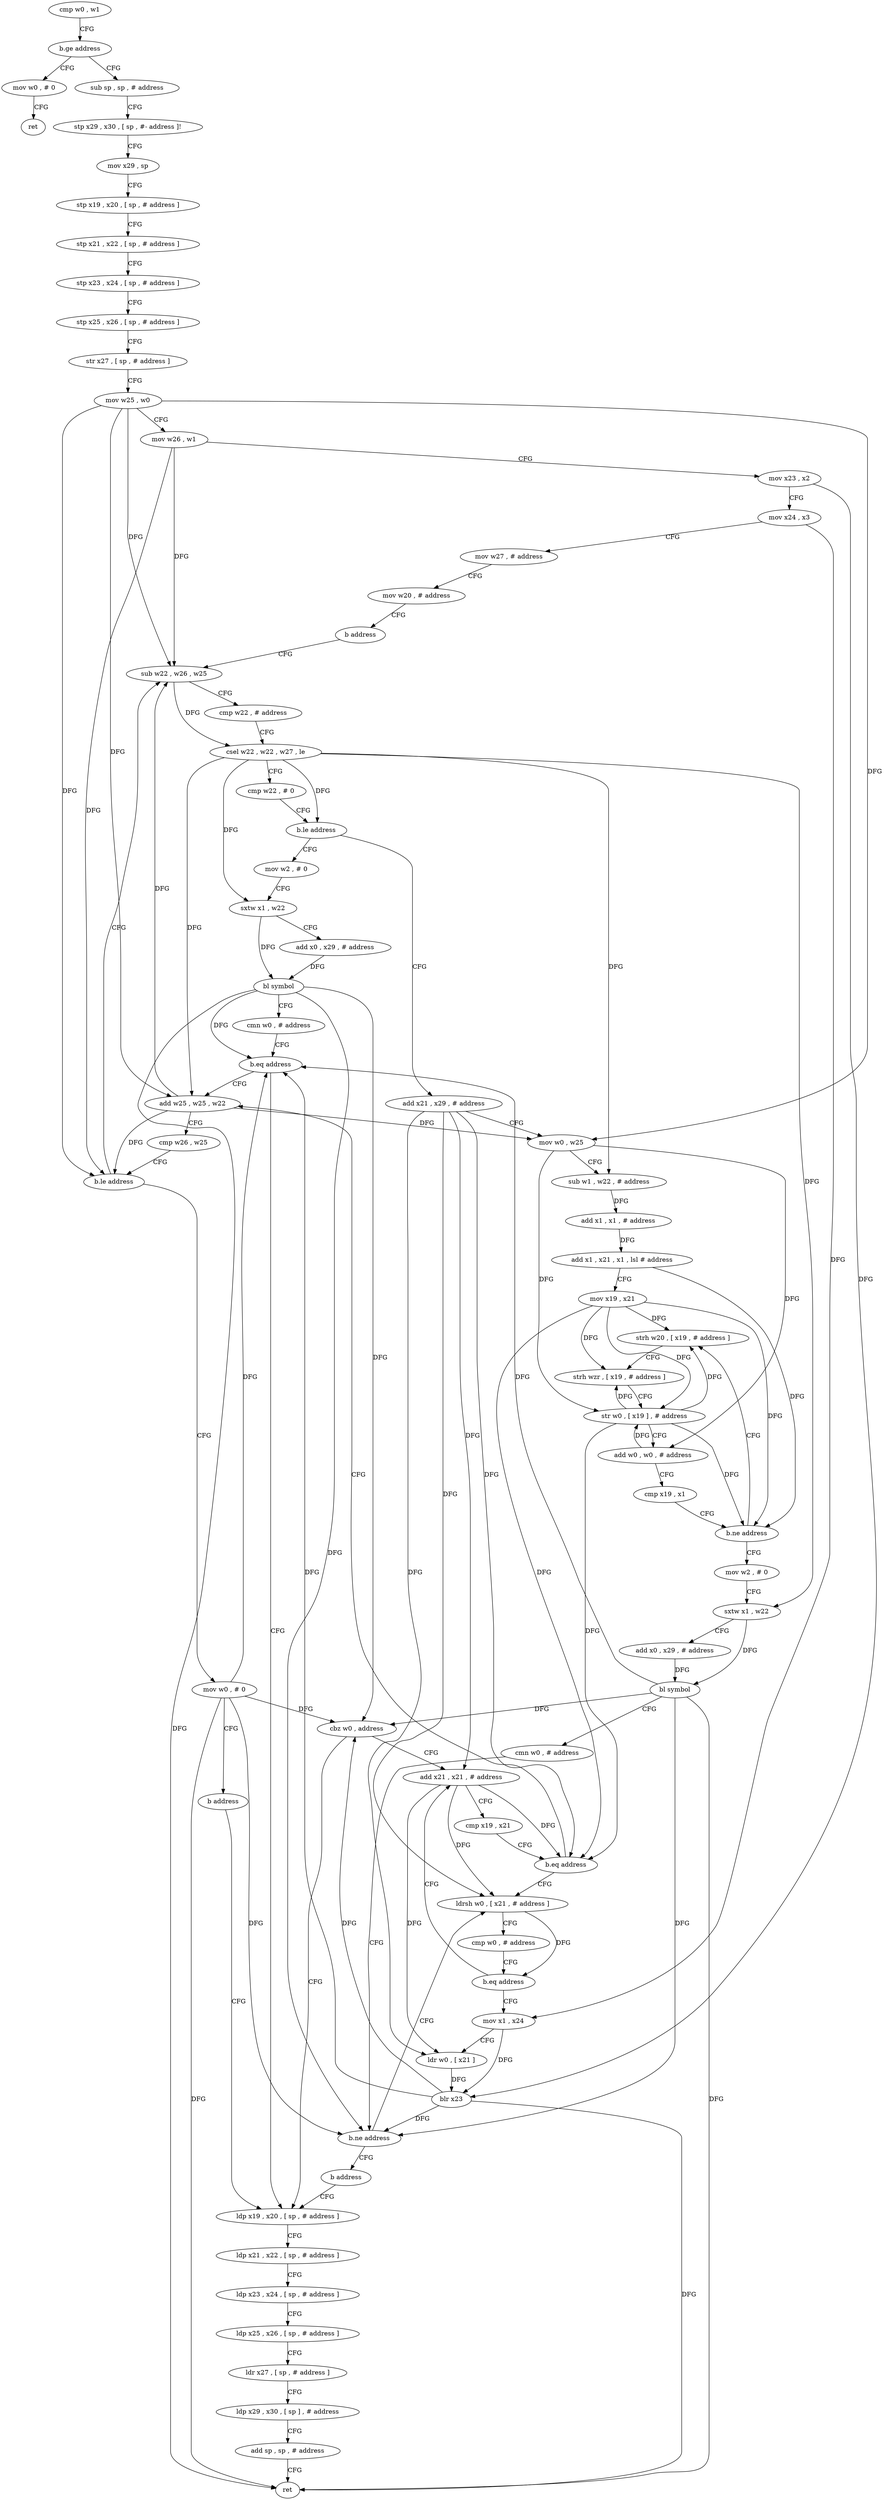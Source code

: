 digraph "func" {
"4263116" [label = "cmp w0 , w1" ]
"4263120" [label = "b.ge address" ]
"4263264" [label = "mov w0 , # 0" ]
"4263124" [label = "sub sp , sp , # address" ]
"4263268" [label = "ret" ]
"4263128" [label = "stp x29 , x30 , [ sp , #- address ]!" ]
"4263132" [label = "mov x29 , sp" ]
"4263136" [label = "stp x19 , x20 , [ sp , # address ]" ]
"4263140" [label = "stp x21 , x22 , [ sp , # address ]" ]
"4263144" [label = "stp x23 , x24 , [ sp , # address ]" ]
"4263148" [label = "stp x25 , x26 , [ sp , # address ]" ]
"4263152" [label = "str x27 , [ sp , # address ]" ]
"4263156" [label = "mov w25 , w0" ]
"4263160" [label = "mov w26 , w1" ]
"4263164" [label = "mov x23 , x2" ]
"4263168" [label = "mov x24 , x3" ]
"4263172" [label = "mov w27 , # address" ]
"4263176" [label = "mov w20 , # address" ]
"4263180" [label = "b address" ]
"4263308" [label = "sub w22 , w26 , w25" ]
"4263312" [label = "cmp w22 , # address" ]
"4263316" [label = "csel w22 , w22 , w27 , le" ]
"4263320" [label = "cmp w22 , # 0" ]
"4263324" [label = "b.le address" ]
"4263272" [label = "mov w2 , # 0" ]
"4263328" [label = "add x21 , x29 , # address" ]
"4263276" [label = "sxtw x1 , w22" ]
"4263280" [label = "add x0 , x29 , # address" ]
"4263284" [label = "bl symbol" ]
"4263288" [label = "cmn w0 , # address" ]
"4263292" [label = "b.eq address" ]
"4263224" [label = "ldp x19 , x20 , [ sp , # address ]" ]
"4263296" [label = "add w25 , w25 , w22" ]
"4263332" [label = "mov w0 , w25" ]
"4263336" [label = "sub w1 , w22 , # address" ]
"4263340" [label = "add x1 , x1 , # address" ]
"4263344" [label = "add x1 , x21 , x1 , lsl # address" ]
"4263348" [label = "mov x19 , x21" ]
"4263352" [label = "strh w20 , [ x19 , # address ]" ]
"4263228" [label = "ldp x21 , x22 , [ sp , # address ]" ]
"4263232" [label = "ldp x23 , x24 , [ sp , # address ]" ]
"4263236" [label = "ldp x25 , x26 , [ sp , # address ]" ]
"4263240" [label = "ldr x27 , [ sp , # address ]" ]
"4263244" [label = "ldp x29 , x30 , [ sp ] , # address" ]
"4263248" [label = "add sp , sp , # address" ]
"4263252" [label = "ret" ]
"4263300" [label = "cmp w26 , w25" ]
"4263304" [label = "b.le address" ]
"4263256" [label = "mov w0 , # 0" ]
"4263356" [label = "strh wzr , [ x19 , # address ]" ]
"4263360" [label = "str w0 , [ x19 ] , # address" ]
"4263364" [label = "add w0 , w0 , # address" ]
"4263368" [label = "cmp x19 , x1" ]
"4263372" [label = "b.ne address" ]
"4263376" [label = "mov w2 , # 0" ]
"4263380" [label = "sxtw x1 , w22" ]
"4263384" [label = "add x0 , x29 , # address" ]
"4263388" [label = "bl symbol" ]
"4263392" [label = "cmn w0 , # address" ]
"4263396" [label = "b.ne address" ]
"4263196" [label = "ldrsh w0 , [ x21 , # address ]" ]
"4263400" [label = "b address" ]
"4263260" [label = "b address" ]
"4263200" [label = "cmp w0 , # address" ]
"4263204" [label = "b.eq address" ]
"4263184" [label = "add x21 , x21 , # address" ]
"4263208" [label = "mov x1 , x24" ]
"4263188" [label = "cmp x19 , x21" ]
"4263192" [label = "b.eq address" ]
"4263212" [label = "ldr w0 , [ x21 ]" ]
"4263216" [label = "blr x23" ]
"4263220" [label = "cbz w0 , address" ]
"4263116" -> "4263120" [ label = "CFG" ]
"4263120" -> "4263264" [ label = "CFG" ]
"4263120" -> "4263124" [ label = "CFG" ]
"4263264" -> "4263268" [ label = "CFG" ]
"4263124" -> "4263128" [ label = "CFG" ]
"4263128" -> "4263132" [ label = "CFG" ]
"4263132" -> "4263136" [ label = "CFG" ]
"4263136" -> "4263140" [ label = "CFG" ]
"4263140" -> "4263144" [ label = "CFG" ]
"4263144" -> "4263148" [ label = "CFG" ]
"4263148" -> "4263152" [ label = "CFG" ]
"4263152" -> "4263156" [ label = "CFG" ]
"4263156" -> "4263160" [ label = "CFG" ]
"4263156" -> "4263308" [ label = "DFG" ]
"4263156" -> "4263332" [ label = "DFG" ]
"4263156" -> "4263296" [ label = "DFG" ]
"4263156" -> "4263304" [ label = "DFG" ]
"4263160" -> "4263164" [ label = "CFG" ]
"4263160" -> "4263308" [ label = "DFG" ]
"4263160" -> "4263304" [ label = "DFG" ]
"4263164" -> "4263168" [ label = "CFG" ]
"4263164" -> "4263216" [ label = "DFG" ]
"4263168" -> "4263172" [ label = "CFG" ]
"4263168" -> "4263208" [ label = "DFG" ]
"4263172" -> "4263176" [ label = "CFG" ]
"4263176" -> "4263180" [ label = "CFG" ]
"4263180" -> "4263308" [ label = "CFG" ]
"4263308" -> "4263312" [ label = "CFG" ]
"4263308" -> "4263316" [ label = "DFG" ]
"4263312" -> "4263316" [ label = "CFG" ]
"4263316" -> "4263320" [ label = "CFG" ]
"4263316" -> "4263324" [ label = "DFG" ]
"4263316" -> "4263276" [ label = "DFG" ]
"4263316" -> "4263336" [ label = "DFG" ]
"4263316" -> "4263296" [ label = "DFG" ]
"4263316" -> "4263380" [ label = "DFG" ]
"4263320" -> "4263324" [ label = "CFG" ]
"4263324" -> "4263272" [ label = "CFG" ]
"4263324" -> "4263328" [ label = "CFG" ]
"4263272" -> "4263276" [ label = "CFG" ]
"4263328" -> "4263332" [ label = "CFG" ]
"4263328" -> "4263196" [ label = "DFG" ]
"4263328" -> "4263184" [ label = "DFG" ]
"4263328" -> "4263192" [ label = "DFG" ]
"4263328" -> "4263212" [ label = "DFG" ]
"4263276" -> "4263280" [ label = "CFG" ]
"4263276" -> "4263284" [ label = "DFG" ]
"4263280" -> "4263284" [ label = "DFG" ]
"4263284" -> "4263288" [ label = "CFG" ]
"4263284" -> "4263292" [ label = "DFG" ]
"4263284" -> "4263252" [ label = "DFG" ]
"4263284" -> "4263396" [ label = "DFG" ]
"4263284" -> "4263220" [ label = "DFG" ]
"4263288" -> "4263292" [ label = "CFG" ]
"4263292" -> "4263224" [ label = "CFG" ]
"4263292" -> "4263296" [ label = "CFG" ]
"4263224" -> "4263228" [ label = "CFG" ]
"4263296" -> "4263300" [ label = "CFG" ]
"4263296" -> "4263308" [ label = "DFG" ]
"4263296" -> "4263332" [ label = "DFG" ]
"4263296" -> "4263304" [ label = "DFG" ]
"4263332" -> "4263336" [ label = "CFG" ]
"4263332" -> "4263360" [ label = "DFG" ]
"4263332" -> "4263364" [ label = "DFG" ]
"4263336" -> "4263340" [ label = "DFG" ]
"4263340" -> "4263344" [ label = "DFG" ]
"4263344" -> "4263348" [ label = "CFG" ]
"4263344" -> "4263372" [ label = "DFG" ]
"4263348" -> "4263352" [ label = "DFG" ]
"4263348" -> "4263356" [ label = "DFG" ]
"4263348" -> "4263360" [ label = "DFG" ]
"4263348" -> "4263372" [ label = "DFG" ]
"4263348" -> "4263192" [ label = "DFG" ]
"4263352" -> "4263356" [ label = "CFG" ]
"4263228" -> "4263232" [ label = "CFG" ]
"4263232" -> "4263236" [ label = "CFG" ]
"4263236" -> "4263240" [ label = "CFG" ]
"4263240" -> "4263244" [ label = "CFG" ]
"4263244" -> "4263248" [ label = "CFG" ]
"4263248" -> "4263252" [ label = "CFG" ]
"4263300" -> "4263304" [ label = "CFG" ]
"4263304" -> "4263256" [ label = "CFG" ]
"4263304" -> "4263308" [ label = "CFG" ]
"4263256" -> "4263260" [ label = "CFG" ]
"4263256" -> "4263292" [ label = "DFG" ]
"4263256" -> "4263252" [ label = "DFG" ]
"4263256" -> "4263396" [ label = "DFG" ]
"4263256" -> "4263220" [ label = "DFG" ]
"4263356" -> "4263360" [ label = "CFG" ]
"4263360" -> "4263364" [ label = "CFG" ]
"4263360" -> "4263352" [ label = "DFG" ]
"4263360" -> "4263356" [ label = "DFG" ]
"4263360" -> "4263372" [ label = "DFG" ]
"4263360" -> "4263192" [ label = "DFG" ]
"4263364" -> "4263368" [ label = "CFG" ]
"4263364" -> "4263360" [ label = "DFG" ]
"4263368" -> "4263372" [ label = "CFG" ]
"4263372" -> "4263352" [ label = "CFG" ]
"4263372" -> "4263376" [ label = "CFG" ]
"4263376" -> "4263380" [ label = "CFG" ]
"4263380" -> "4263384" [ label = "CFG" ]
"4263380" -> "4263388" [ label = "DFG" ]
"4263384" -> "4263388" [ label = "DFG" ]
"4263388" -> "4263392" [ label = "CFG" ]
"4263388" -> "4263292" [ label = "DFG" ]
"4263388" -> "4263252" [ label = "DFG" ]
"4263388" -> "4263396" [ label = "DFG" ]
"4263388" -> "4263220" [ label = "DFG" ]
"4263392" -> "4263396" [ label = "CFG" ]
"4263396" -> "4263196" [ label = "CFG" ]
"4263396" -> "4263400" [ label = "CFG" ]
"4263196" -> "4263200" [ label = "CFG" ]
"4263196" -> "4263204" [ label = "DFG" ]
"4263400" -> "4263224" [ label = "CFG" ]
"4263260" -> "4263224" [ label = "CFG" ]
"4263200" -> "4263204" [ label = "CFG" ]
"4263204" -> "4263184" [ label = "CFG" ]
"4263204" -> "4263208" [ label = "CFG" ]
"4263184" -> "4263188" [ label = "CFG" ]
"4263184" -> "4263196" [ label = "DFG" ]
"4263184" -> "4263192" [ label = "DFG" ]
"4263184" -> "4263212" [ label = "DFG" ]
"4263208" -> "4263212" [ label = "CFG" ]
"4263208" -> "4263216" [ label = "DFG" ]
"4263188" -> "4263192" [ label = "CFG" ]
"4263192" -> "4263296" [ label = "CFG" ]
"4263192" -> "4263196" [ label = "CFG" ]
"4263212" -> "4263216" [ label = "DFG" ]
"4263216" -> "4263220" [ label = "DFG" ]
"4263216" -> "4263292" [ label = "DFG" ]
"4263216" -> "4263396" [ label = "DFG" ]
"4263216" -> "4263252" [ label = "DFG" ]
"4263220" -> "4263184" [ label = "CFG" ]
"4263220" -> "4263224" [ label = "CFG" ]
}
